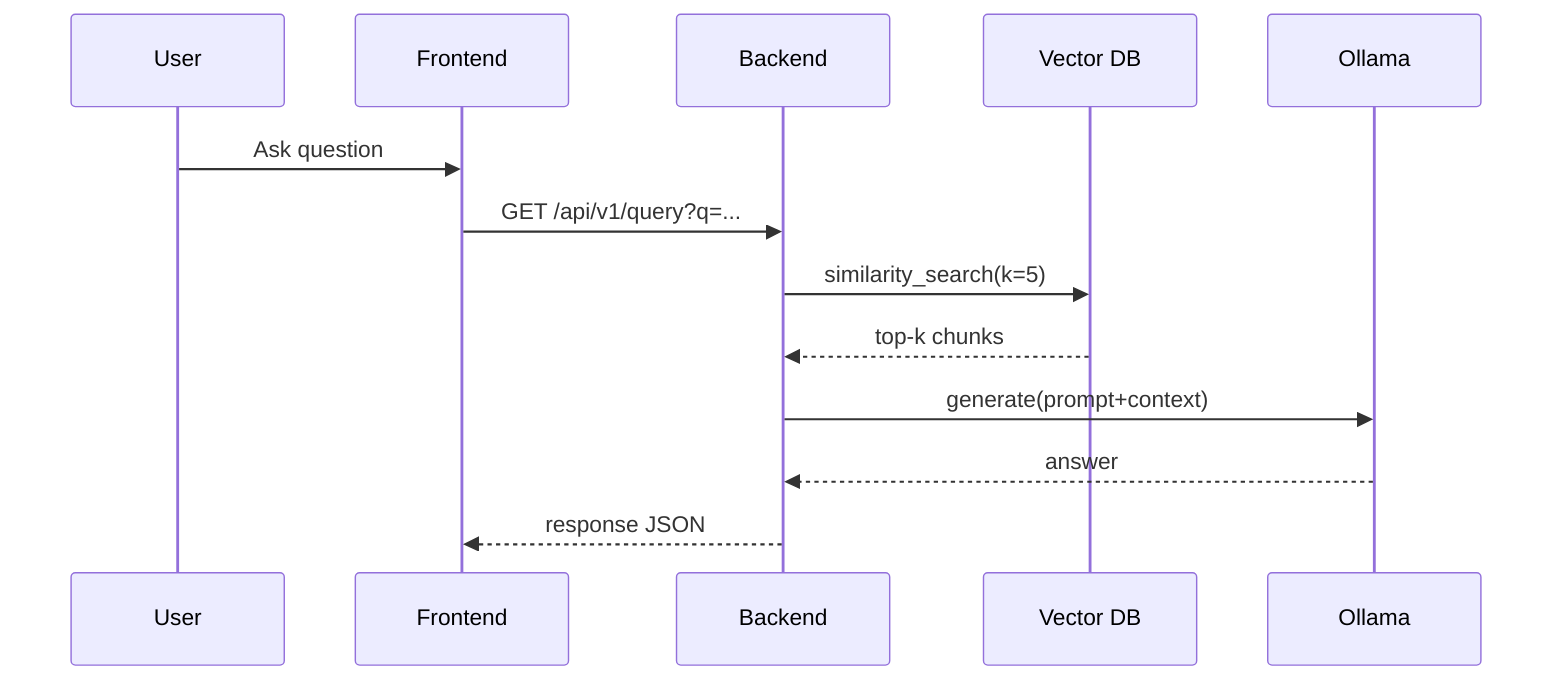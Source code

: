 sequenceDiagram
  participant U as User
  participant FE as Frontend
  participant BE as Backend
  participant V as Vector DB
  participant O as Ollama

  U->>FE: Ask question
  FE->>BE: GET /api/v1/query?q=...
  BE->>V: similarity_search(k=5)
  V-->>BE: top-k chunks
  BE->>O: generate(prompt+context)
  O-->>BE: answer
  BE-->>FE: response JSON